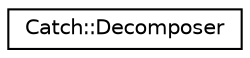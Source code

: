 digraph "Graphical Class Hierarchy"
{
  edge [fontname="Helvetica",fontsize="10",labelfontname="Helvetica",labelfontsize="10"];
  node [fontname="Helvetica",fontsize="10",shape=record];
  rankdir="LR";
  Node0 [label="Catch::Decomposer",height=0.2,width=0.4,color="black", fillcolor="white", style="filled",URL="$structCatch_1_1Decomposer.html"];
}

